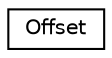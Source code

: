 digraph "Graphical Class Hierarchy"
{
 // LATEX_PDF_SIZE
  edge [fontname="Helvetica",fontsize="10",labelfontname="Helvetica",labelfontsize="10"];
  node [fontname="Helvetica",fontsize="10",shape=record];
  rankdir="LR";
  Node0 [label="Offset",height=0.2,width=0.4,color="black", fillcolor="white", style="filled",URL="$structOffset.html",tooltip=" "];
}
